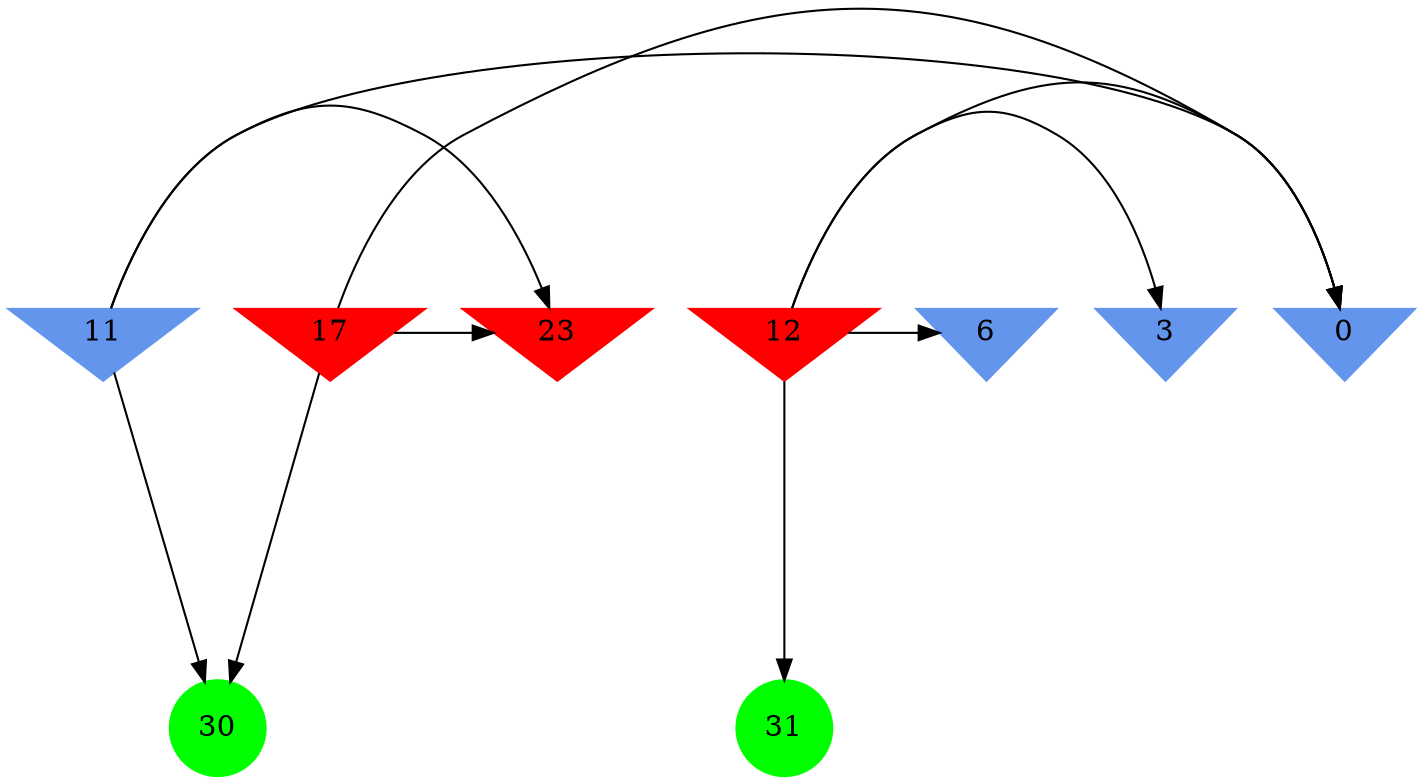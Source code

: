 digraph brain {
	ranksep=2.0;
	0 [shape=invtriangle,style=filled,color=cornflowerblue];
	3 [shape=invtriangle,style=filled,color=cornflowerblue];
	6 [shape=invtriangle,style=filled,color=cornflowerblue];
	11 [shape=invtriangle,style=filled,color=cornflowerblue];
	12 [shape=invtriangle,style=filled,color=red];
	17 [shape=invtriangle,style=filled,color=red];
	23 [shape=invtriangle,style=filled,color=red];
	30 [shape=circle,style=filled,color=green];
	31 [shape=circle,style=filled,color=green];
	11	->	0;
	11	->	23;
	11	->	30;
	17	->	0;
	17	->	23;
	17	->	30;
	12	->	0;
	12	->	6;
	12	->	31;
	12	->	3;
	{ rank=same; 0; 3; 6; 11; 12; 17; 23; }
	{ rank=same; }
	{ rank=same; 30; 31; }
}
